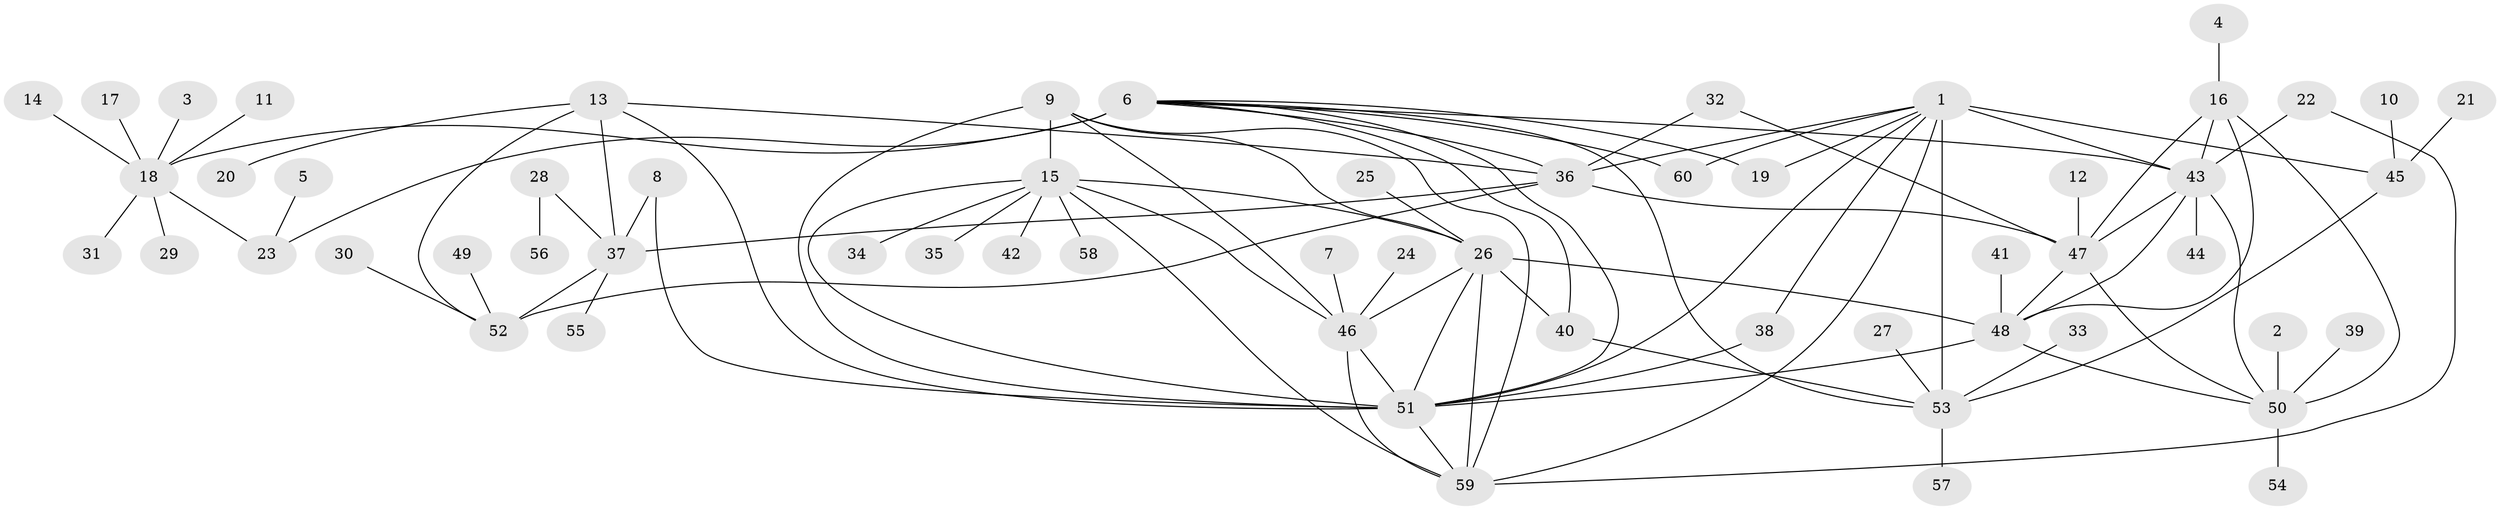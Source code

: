 // original degree distribution, {10: 0.041666666666666664, 6: 0.041666666666666664, 11: 0.016666666666666666, 5: 0.008333333333333333, 8: 0.05, 9: 0.025, 7: 0.041666666666666664, 12: 0.016666666666666666, 13: 0.008333333333333333, 2: 0.15, 1: 0.5666666666666667, 3: 0.03333333333333333}
// Generated by graph-tools (version 1.1) at 2025/02/03/09/25 03:02:53]
// undirected, 60 vertices, 96 edges
graph export_dot {
graph [start="1"]
  node [color=gray90,style=filled];
  1;
  2;
  3;
  4;
  5;
  6;
  7;
  8;
  9;
  10;
  11;
  12;
  13;
  14;
  15;
  16;
  17;
  18;
  19;
  20;
  21;
  22;
  23;
  24;
  25;
  26;
  27;
  28;
  29;
  30;
  31;
  32;
  33;
  34;
  35;
  36;
  37;
  38;
  39;
  40;
  41;
  42;
  43;
  44;
  45;
  46;
  47;
  48;
  49;
  50;
  51;
  52;
  53;
  54;
  55;
  56;
  57;
  58;
  59;
  60;
  1 -- 19 [weight=1.0];
  1 -- 36 [weight=1.0];
  1 -- 38 [weight=1.0];
  1 -- 43 [weight=1.0];
  1 -- 45 [weight=6.0];
  1 -- 51 [weight=1.0];
  1 -- 53 [weight=3.0];
  1 -- 59 [weight=1.0];
  1 -- 60 [weight=1.0];
  2 -- 50 [weight=1.0];
  3 -- 18 [weight=1.0];
  4 -- 16 [weight=1.0];
  5 -- 23 [weight=1.0];
  6 -- 18 [weight=3.0];
  6 -- 19 [weight=1.0];
  6 -- 23 [weight=6.0];
  6 -- 36 [weight=1.0];
  6 -- 40 [weight=1.0];
  6 -- 43 [weight=1.0];
  6 -- 51 [weight=1.0];
  6 -- 53 [weight=1.0];
  6 -- 60 [weight=1.0];
  7 -- 46 [weight=1.0];
  8 -- 37 [weight=1.0];
  8 -- 51 [weight=1.0];
  9 -- 15 [weight=1.0];
  9 -- 26 [weight=1.0];
  9 -- 46 [weight=1.0];
  9 -- 51 [weight=1.0];
  9 -- 59 [weight=1.0];
  10 -- 45 [weight=1.0];
  11 -- 18 [weight=1.0];
  12 -- 47 [weight=1.0];
  13 -- 20 [weight=1.0];
  13 -- 36 [weight=2.0];
  13 -- 37 [weight=1.0];
  13 -- 51 [weight=1.0];
  13 -- 52 [weight=2.0];
  14 -- 18 [weight=1.0];
  15 -- 26 [weight=1.0];
  15 -- 34 [weight=1.0];
  15 -- 35 [weight=1.0];
  15 -- 42 [weight=1.0];
  15 -- 46 [weight=1.0];
  15 -- 51 [weight=1.0];
  15 -- 58 [weight=1.0];
  15 -- 59 [weight=1.0];
  16 -- 43 [weight=2.0];
  16 -- 47 [weight=2.0];
  16 -- 48 [weight=2.0];
  16 -- 50 [weight=2.0];
  17 -- 18 [weight=1.0];
  18 -- 23 [weight=2.0];
  18 -- 29 [weight=1.0];
  18 -- 31 [weight=1.0];
  21 -- 45 [weight=1.0];
  22 -- 43 [weight=1.0];
  22 -- 59 [weight=1.0];
  24 -- 46 [weight=1.0];
  25 -- 26 [weight=1.0];
  26 -- 40 [weight=1.0];
  26 -- 46 [weight=1.0];
  26 -- 48 [weight=1.0];
  26 -- 51 [weight=1.0];
  26 -- 59 [weight=1.0];
  27 -- 53 [weight=1.0];
  28 -- 37 [weight=1.0];
  28 -- 56 [weight=1.0];
  30 -- 52 [weight=1.0];
  32 -- 36 [weight=1.0];
  32 -- 47 [weight=1.0];
  33 -- 53 [weight=1.0];
  36 -- 37 [weight=2.0];
  36 -- 47 [weight=1.0];
  36 -- 52 [weight=4.0];
  37 -- 52 [weight=2.0];
  37 -- 55 [weight=1.0];
  38 -- 51 [weight=1.0];
  39 -- 50 [weight=1.0];
  40 -- 53 [weight=1.0];
  41 -- 48 [weight=1.0];
  43 -- 44 [weight=1.0];
  43 -- 47 [weight=1.0];
  43 -- 48 [weight=1.0];
  43 -- 50 [weight=1.0];
  45 -- 53 [weight=2.0];
  46 -- 51 [weight=1.0];
  46 -- 59 [weight=1.0];
  47 -- 48 [weight=1.0];
  47 -- 50 [weight=1.0];
  48 -- 50 [weight=1.0];
  48 -- 51 [weight=1.0];
  49 -- 52 [weight=1.0];
  50 -- 54 [weight=1.0];
  51 -- 59 [weight=1.0];
  53 -- 57 [weight=1.0];
}
